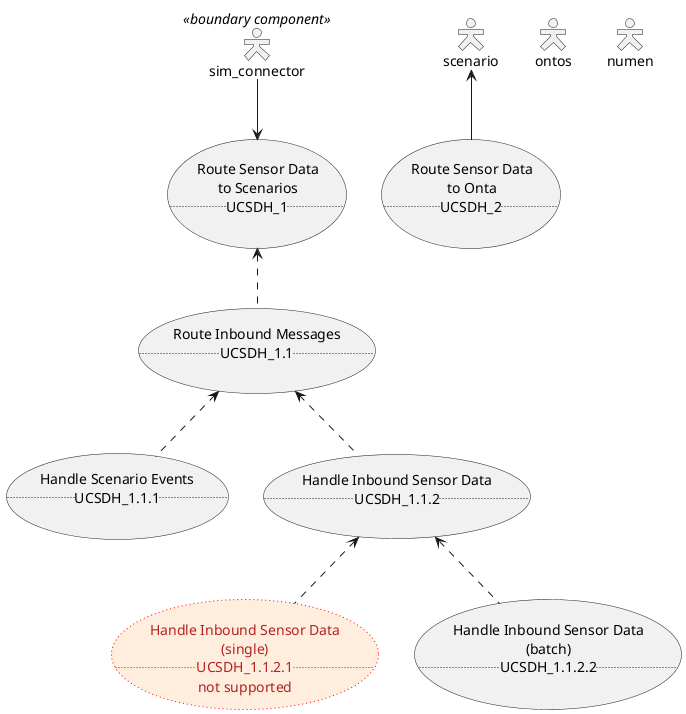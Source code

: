 @startuml
'https://plantuml.com/use-case-diagram

' left to right direction
skinparam actorStyle Hollow

usecase UCSDH_1 as "
Route Sensor Data
to Scenarios
..UCSDH_1..
"

usecase UCSDH_2 as "
Route Sensor Data
to Onta
..UCSDH_2..
"
usecase UCSDH_1.1 as "
Route Inbound Messages
..UCSDH_1.1..
"

usecase UCSDH_1.1.1 as "
Handle Scenario Events
..UCSDH_1.1.1..
"

usecase UCSDH_1.1.2 as "
Handle Inbound Sensor Data
..UCSDH_1.1.2..
"

usecase UCSDH_1.1.2.1 #ffeedd;line:red;line.dotted;text:firebrick as "
Handle Inbound Sensor Data
(single)
..UCSDH_1.1.2.1..
not supported
"

usecase UCSDH_1.1.2.2 as "
Handle Inbound Sensor Data
(batch)
..UCSDH_1.1.2.2..
"

:sim_connector: << boundary component >>
:sim_connector: --> UCSDH_1
UCSDH_1 <.. UCSDH_1.1
UCSDH_1.1 <.. UCSDH_1.1.1
UCSDH_1.1 <.. UCSDH_1.1.2
UCSDH_1.1.2 <.. UCSDH_1.1.2.1
UCSDH_1.1.2 <.. UCSDH_1.1.2.2

:scenario:
:scenario: <-- UCSDH_2
:ontos:

:numen:

@enduml
